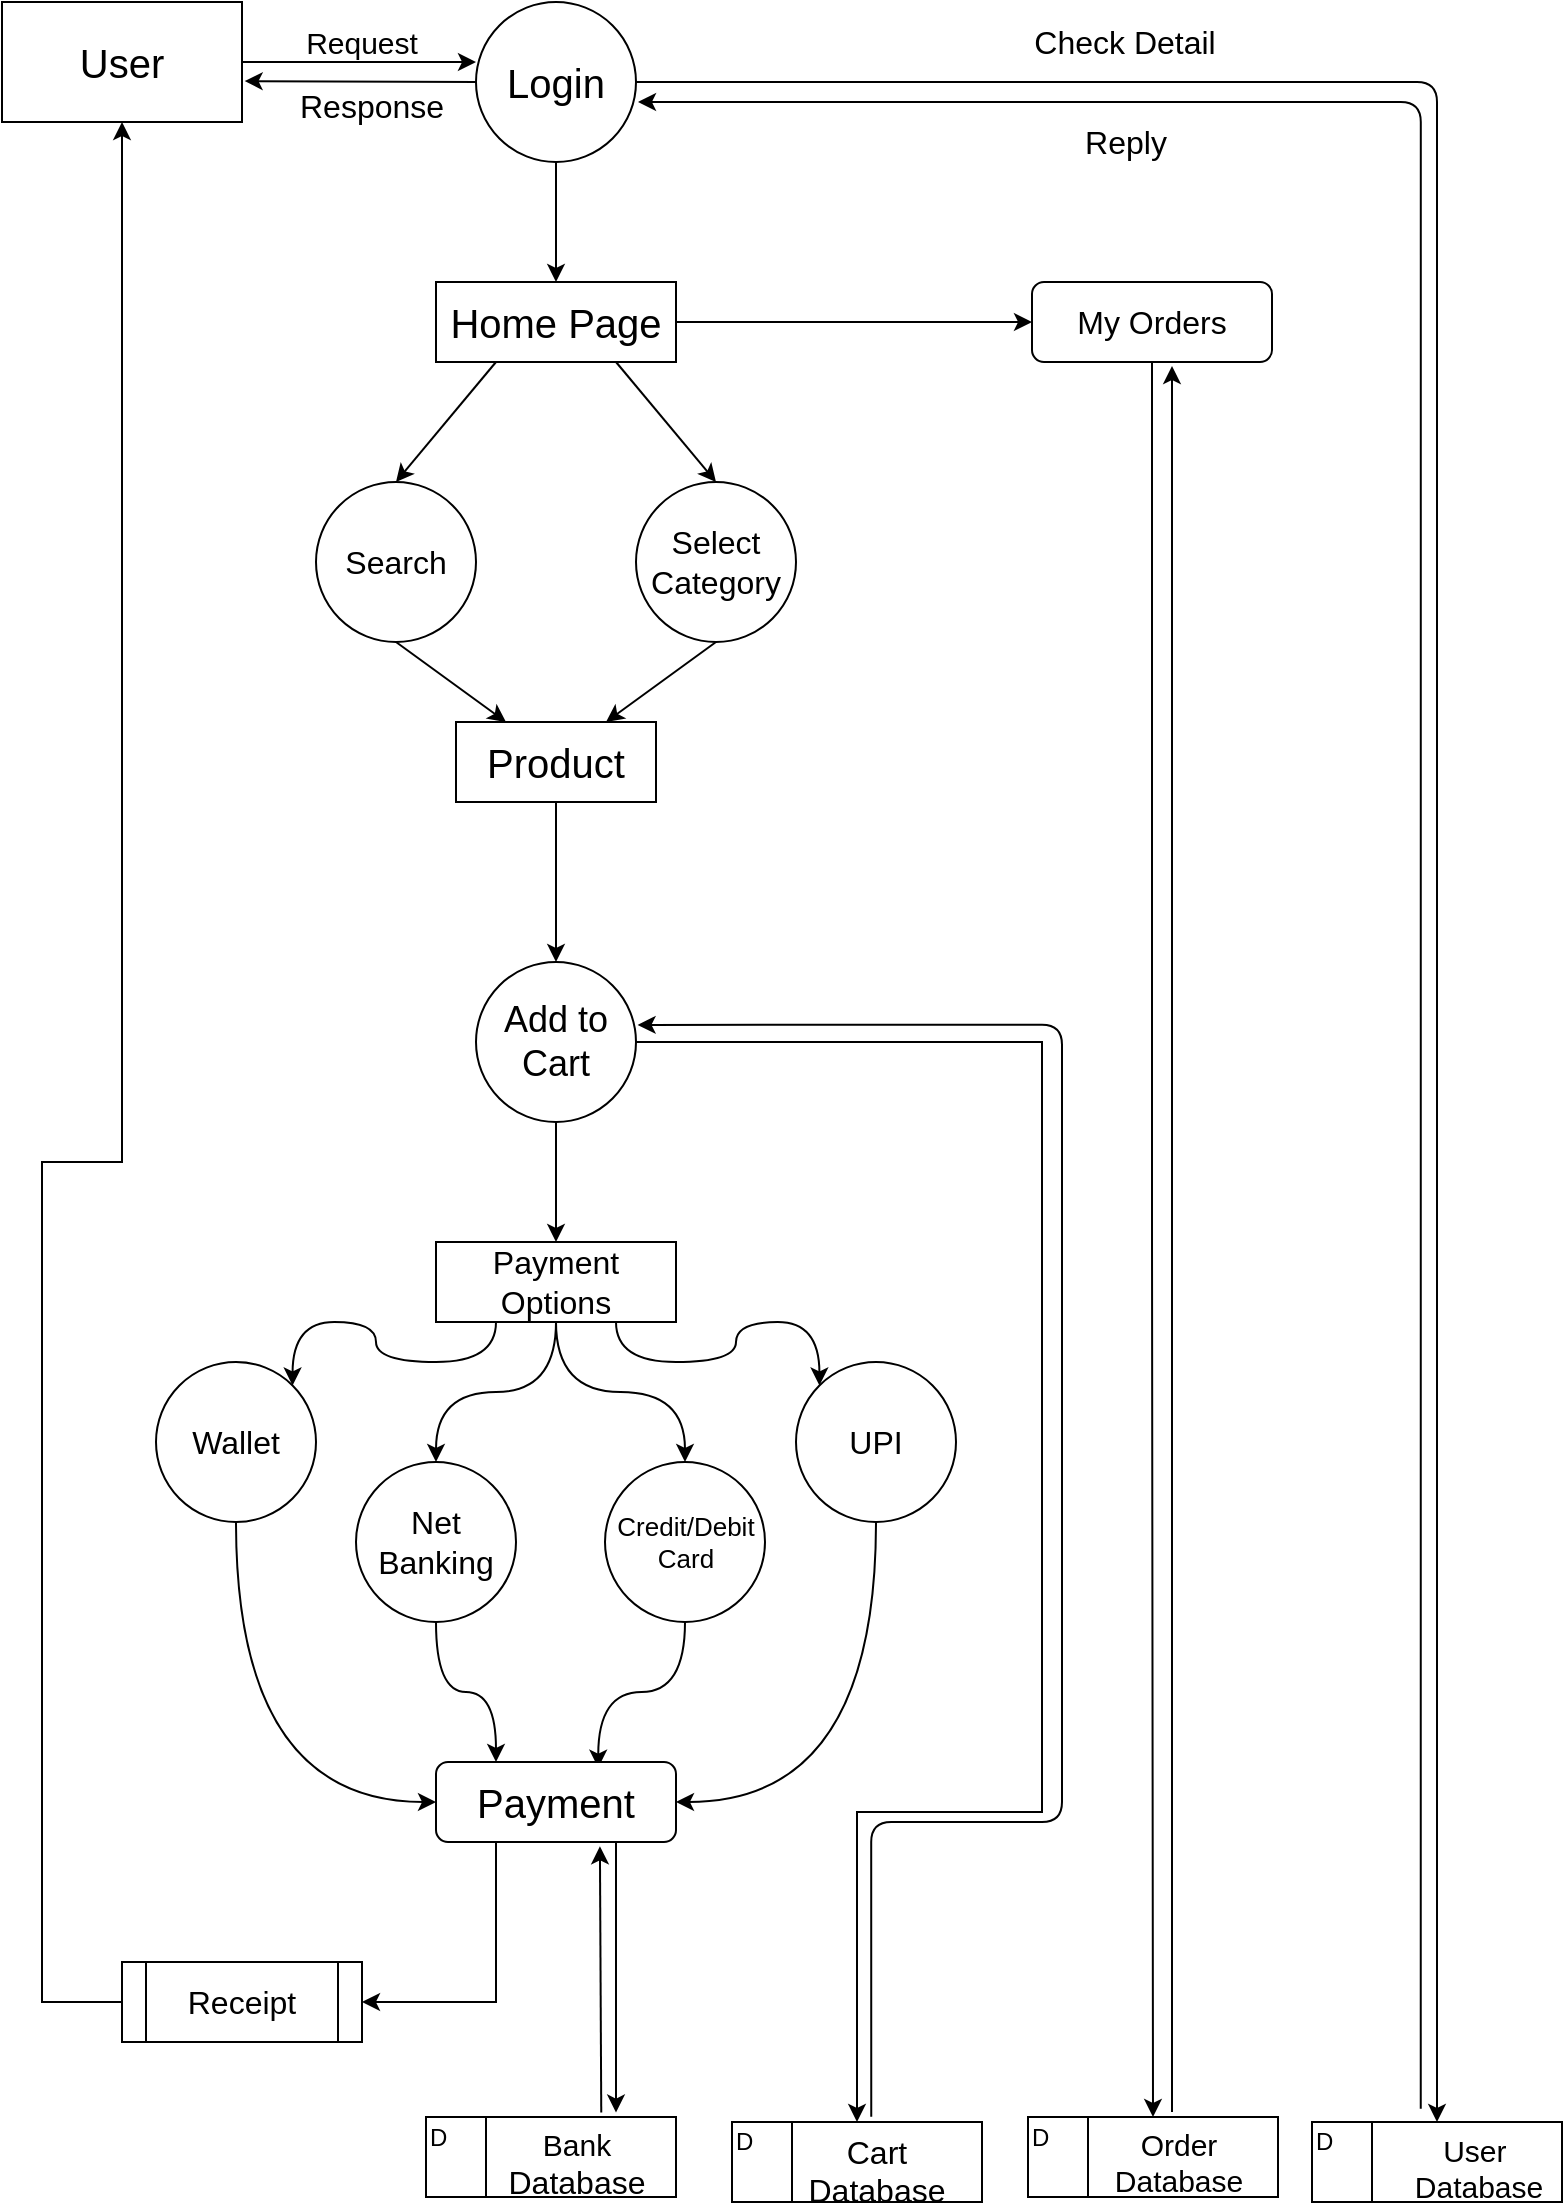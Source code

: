 <mxfile type="github" version="10.9.6"><diagram id="TuAdkyOH6YYgewBtNjT_" name="Page-1"><mxGraphModel grid="1" shadow="0" math="0" pageHeight="1169" pageWidth="827" pageScale="1" page="1" fold="1" arrows="1" connect="1" tooltips="1" guides="1" gridSize="10" dy="896" dx="1673"><root><mxCell id="0"/><mxCell id="1" parent="0"/><mxCell id="_gR339CSnAioKfaw9DHd-1" value="&lt;font style=&quot;font-size: 20px&quot;&gt;User&lt;/font&gt;" parent="1" vertex="1" style="rounded=0;whiteSpace=wrap;html=1;"><mxGeometry as="geometry" height="60" width="120" x="20" y="20"/></mxCell><mxCell id="_gR339CSnAioKfaw9DHd-2" value="&lt;font style=&quot;font-size: 20px&quot;&gt;Login&lt;/font&gt;" parent="1" vertex="1" style="ellipse;whiteSpace=wrap;html=1;aspect=fixed;"><mxGeometry as="geometry" height="80" width="80" x="257" y="20"/></mxCell><mxCell id="_gR339CSnAioKfaw9DHd-6" parent="1" style="rounded=0;orthogonalLoop=1;jettySize=auto;html=1;exitX=0.25;exitY=1;exitDx=0;exitDy=0;entryX=0.5;entryY=0;entryDx=0;entryDy=0;" edge="1" source="_gR339CSnAioKfaw9DHd-3" target="_gR339CSnAioKfaw9DHd-4"><mxGeometry as="geometry" relative="1"/></mxCell><mxCell id="_gR339CSnAioKfaw9DHd-8" parent="1" style="edgeStyle=none;rounded=0;orthogonalLoop=1;jettySize=auto;html=1;exitX=0.75;exitY=1;exitDx=0;exitDy=0;entryX=0.5;entryY=0;entryDx=0;entryDy=0;" edge="1" source="_gR339CSnAioKfaw9DHd-3" target="_gR339CSnAioKfaw9DHd-5"><mxGeometry as="geometry" relative="1"/></mxCell><mxCell id="_gR339CSnAioKfaw9DHd-34" parent="1" style="edgeStyle=orthogonalEdgeStyle;curved=1;rounded=0;orthogonalLoop=1;jettySize=auto;html=1;exitX=1;exitY=0.5;exitDx=0;exitDy=0;entryX=0;entryY=0.5;entryDx=0;entryDy=0;" edge="1" source="_gR339CSnAioKfaw9DHd-3" target="_gR339CSnAioKfaw9DHd-32"><mxGeometry as="geometry" relative="1"/></mxCell><mxCell id="_gR339CSnAioKfaw9DHd-3" value="&lt;font style=&quot;font-size: 20px&quot;&gt;Home Page&lt;/font&gt;" parent="1" vertex="1" style="rounded=0;whiteSpace=wrap;html=1;"><mxGeometry as="geometry" height="40" width="120" x="237" y="160"/></mxCell><mxCell id="_gR339CSnAioKfaw9DHd-13" parent="1" style="edgeStyle=none;rounded=0;orthogonalLoop=1;jettySize=auto;html=1;exitX=0.5;exitY=1;exitDx=0;exitDy=0;entryX=0.25;entryY=0;entryDx=0;entryDy=0;" edge="1" source="_gR339CSnAioKfaw9DHd-4" target="_gR339CSnAioKfaw9DHd-12"><mxGeometry as="geometry" relative="1"/></mxCell><mxCell id="_gR339CSnAioKfaw9DHd-4" value="&lt;font style=&quot;font-size: 16px&quot;&gt;Search&lt;/font&gt;" parent="1" vertex="1" style="ellipse;whiteSpace=wrap;html=1;aspect=fixed;"><mxGeometry as="geometry" height="80" width="80" x="177" y="260"/></mxCell><mxCell id="_gR339CSnAioKfaw9DHd-14" parent="1" style="edgeStyle=none;rounded=0;orthogonalLoop=1;jettySize=auto;html=1;exitX=0.5;exitY=1;exitDx=0;exitDy=0;entryX=0.75;entryY=0;entryDx=0;entryDy=0;" edge="1" source="_gR339CSnAioKfaw9DHd-5" target="_gR339CSnAioKfaw9DHd-12"><mxGeometry as="geometry" relative="1"/></mxCell><mxCell id="_gR339CSnAioKfaw9DHd-5" value="&lt;font style=&quot;font-size: 16px&quot;&gt;Select Category&lt;/font&gt;" parent="1" vertex="1" style="ellipse;whiteSpace=wrap;html=1;aspect=fixed;"><mxGeometry as="geometry" height="80" width="80" x="337" y="260"/></mxCell><mxCell id="_gR339CSnAioKfaw9DHd-9" value="" parent="1" style="endArrow=classic;html=1;exitX=1;exitY=0.5;exitDx=0;exitDy=0;" edge="1" source="_gR339CSnAioKfaw9DHd-1"><mxGeometry as="geometry" height="50" width="50" relative="1"><mxPoint as="sourcePoint" x="181" y="50"/><mxPoint as="targetPoint" x="257" y="50"/></mxGeometry></mxCell><mxCell id="_gR339CSnAioKfaw9DHd-10" value="" parent="1" style="endArrow=classic;html=1;entryX=1.011;entryY=0.659;entryDx=0;entryDy=0;entryPerimeter=0;" edge="1" source="_gR339CSnAioKfaw9DHd-2" target="_gR339CSnAioKfaw9DHd-1"><mxGeometry as="geometry" height="50" width="50" relative="1"><mxPoint as="sourcePoint" x="207" y="110"/><mxPoint as="targetPoint" x="197" y="70"/></mxGeometry></mxCell><mxCell id="_gR339CSnAioKfaw9DHd-11" value="" parent="1" style="endArrow=classic;html=1;entryX=0.5;entryY=0;entryDx=0;entryDy=0;exitX=0.5;exitY=1;exitDx=0;exitDy=0;" edge="1" source="_gR339CSnAioKfaw9DHd-2" target="_gR339CSnAioKfaw9DHd-3"><mxGeometry as="geometry" height="50" width="50" relative="1"><mxPoint as="sourcePoint" x="257" y="150"/><mxPoint as="targetPoint" x="307" y="100"/></mxGeometry></mxCell><mxCell id="_gR339CSnAioKfaw9DHd-16" parent="1" style="edgeStyle=none;rounded=0;orthogonalLoop=1;jettySize=auto;html=1;exitX=0.5;exitY=1;exitDx=0;exitDy=0;entryX=0.5;entryY=0;entryDx=0;entryDy=0;" edge="1" source="_gR339CSnAioKfaw9DHd-12" target="_gR339CSnAioKfaw9DHd-15"><mxGeometry as="geometry" relative="1"/></mxCell><mxCell id="_gR339CSnAioKfaw9DHd-12" value="&lt;font style=&quot;font-size: 20px&quot;&gt;Product&lt;/font&gt;" parent="1" vertex="1" style="rounded=0;whiteSpace=wrap;html=1;"><mxGeometry as="geometry" height="40" width="100" x="247" y="380"/></mxCell><mxCell id="_gR339CSnAioKfaw9DHd-17" parent="1" style="edgeStyle=none;rounded=0;orthogonalLoop=1;jettySize=auto;html=1;exitX=0.5;exitY=1;exitDx=0;exitDy=0;" edge="1" source="_gR339CSnAioKfaw9DHd-15" target="_gR339CSnAioKfaw9DHd-18"><mxGeometry as="geometry" relative="1"><mxPoint as="targetPoint" x="296.941" y="660"/></mxGeometry></mxCell><mxCell id="fJzDCfcXi4xH6gNs35xg-42" parent="1" style="edgeStyle=orthogonalEdgeStyle;rounded=0;orthogonalLoop=1;jettySize=auto;html=1;exitX=1;exitY=0.5;exitDx=0;exitDy=0;entryX=0.5;entryY=0;entryDx=0;entryDy=0;elbow=vertical;" edge="1" source="_gR339CSnAioKfaw9DHd-15" target="fJzDCfcXi4xH6gNs35xg-22"><mxGeometry as="geometry" relative="1"><mxPoint as="targetPoint" x="415" y="1040"/><Array as="points"><mxPoint x="540" y="540"/><mxPoint x="540" y="925"/><mxPoint x="448" y="925"/></Array></mxGeometry></mxCell><mxCell id="_gR339CSnAioKfaw9DHd-15" value="&lt;font style=&quot;font-size: 18px&quot;&gt;Add to Cart&lt;/font&gt;" parent="1" vertex="1" style="ellipse;whiteSpace=wrap;html=1;aspect=fixed;"><mxGeometry as="geometry" height="80" width="80" x="257" y="500"/></mxCell><mxCell id="_gR339CSnAioKfaw9DHd-23" parent="1" style="edgeStyle=orthogonalEdgeStyle;rounded=0;orthogonalLoop=1;jettySize=auto;html=1;exitX=0.25;exitY=1;exitDx=0;exitDy=0;entryX=1;entryY=0;entryDx=0;entryDy=0;curved=1;" edge="1" source="_gR339CSnAioKfaw9DHd-18" target="_gR339CSnAioKfaw9DHd-19"><mxGeometry as="geometry" relative="1"/></mxCell><mxCell id="_gR339CSnAioKfaw9DHd-24" parent="1" style="edgeStyle=orthogonalEdgeStyle;curved=1;rounded=0;orthogonalLoop=1;jettySize=auto;html=1;exitX=0.5;exitY=1;exitDx=0;exitDy=0;" edge="1" source="_gR339CSnAioKfaw9DHd-18" target="_gR339CSnAioKfaw9DHd-20"><mxGeometry as="geometry" relative="1"/></mxCell><mxCell id="_gR339CSnAioKfaw9DHd-25" parent="1" style="edgeStyle=orthogonalEdgeStyle;curved=1;rounded=0;orthogonalLoop=1;jettySize=auto;html=1;exitX=0.5;exitY=1;exitDx=0;exitDy=0;entryX=0.5;entryY=0;entryDx=0;entryDy=0;" edge="1" source="_gR339CSnAioKfaw9DHd-18" target="_gR339CSnAioKfaw9DHd-21"><mxGeometry as="geometry" relative="1"/></mxCell><mxCell id="_gR339CSnAioKfaw9DHd-26" parent="1" style="edgeStyle=orthogonalEdgeStyle;curved=1;rounded=0;orthogonalLoop=1;jettySize=auto;html=1;exitX=0.75;exitY=1;exitDx=0;exitDy=0;entryX=0;entryY=0;entryDx=0;entryDy=0;" edge="1" source="_gR339CSnAioKfaw9DHd-18" target="_gR339CSnAioKfaw9DHd-22"><mxGeometry as="geometry" relative="1"/></mxCell><mxCell id="_gR339CSnAioKfaw9DHd-18" value="&lt;font style=&quot;font-size: 16px&quot;&gt;Payment Options&lt;/font&gt;" parent="1" vertex="1" style="rounded=0;whiteSpace=wrap;html=1;"><mxGeometry as="geometry" height="40" width="120" x="237" y="640"/></mxCell><mxCell id="_gR339CSnAioKfaw9DHd-28" parent="1" style="edgeStyle=orthogonalEdgeStyle;curved=1;rounded=0;orthogonalLoop=1;jettySize=auto;html=1;exitX=0.5;exitY=1;exitDx=0;exitDy=0;entryX=0;entryY=0.5;entryDx=0;entryDy=0;" edge="1" source="_gR339CSnAioKfaw9DHd-19" target="_gR339CSnAioKfaw9DHd-27"><mxGeometry as="geometry" relative="1"/></mxCell><mxCell id="_gR339CSnAioKfaw9DHd-19" value="&lt;font style=&quot;font-size: 16px&quot;&gt;Wallet&lt;/font&gt;" parent="1" vertex="1" style="ellipse;whiteSpace=wrap;html=1;aspect=fixed;"><mxGeometry as="geometry" height="80" width="80" x="97" y="700"/></mxCell><mxCell id="_gR339CSnAioKfaw9DHd-29" parent="1" style="edgeStyle=orthogonalEdgeStyle;curved=1;rounded=0;orthogonalLoop=1;jettySize=auto;html=1;exitX=0.5;exitY=1;exitDx=0;exitDy=0;entryX=0.25;entryY=0;entryDx=0;entryDy=0;" edge="1" source="_gR339CSnAioKfaw9DHd-20" target="_gR339CSnAioKfaw9DHd-27"><mxGeometry as="geometry" relative="1"/></mxCell><mxCell id="_gR339CSnAioKfaw9DHd-20" value="&lt;font style=&quot;font-size: 16px&quot;&gt;Net Banking&lt;/font&gt;" parent="1" vertex="1" style="ellipse;whiteSpace=wrap;html=1;aspect=fixed;"><mxGeometry as="geometry" height="80" width="80" x="197" y="750"/></mxCell><mxCell id="_gR339CSnAioKfaw9DHd-30" parent="1" style="edgeStyle=orthogonalEdgeStyle;curved=1;rounded=0;orthogonalLoop=1;jettySize=auto;html=1;exitX=0.5;exitY=1;exitDx=0;exitDy=0;entryX=0.676;entryY=0.071;entryDx=0;entryDy=0;entryPerimeter=0;" edge="1" source="_gR339CSnAioKfaw9DHd-21" target="_gR339CSnAioKfaw9DHd-27"><mxGeometry as="geometry" relative="1"/></mxCell><mxCell id="_gR339CSnAioKfaw9DHd-21" value="&lt;font style=&quot;font-size: 13px&quot;&gt;Credit/Debit Card&lt;/font&gt;" parent="1" vertex="1" style="ellipse;whiteSpace=wrap;html=1;aspect=fixed;"><mxGeometry as="geometry" height="80" width="80" x="321.5" y="750"/></mxCell><mxCell id="_gR339CSnAioKfaw9DHd-31" parent="1" style="edgeStyle=orthogonalEdgeStyle;curved=1;rounded=0;orthogonalLoop=1;jettySize=auto;html=1;exitX=0.5;exitY=1;exitDx=0;exitDy=0;entryX=1;entryY=0.5;entryDx=0;entryDy=0;" edge="1" source="_gR339CSnAioKfaw9DHd-22" target="_gR339CSnAioKfaw9DHd-27"><mxGeometry as="geometry" relative="1"/></mxCell><mxCell id="_gR339CSnAioKfaw9DHd-22" value="&lt;font style=&quot;font-size: 16px&quot;&gt;UPI&lt;/font&gt;" parent="1" vertex="1" style="ellipse;whiteSpace=wrap;html=1;aspect=fixed;"><mxGeometry as="geometry" height="80" width="80" x="417" y="700"/></mxCell><mxCell id="fJzDCfcXi4xH6gNs35xg-39" parent="1" style="edgeStyle=orthogonalEdgeStyle;rounded=0;orthogonalLoop=1;jettySize=auto;html=1;exitX=0.75;exitY=1;exitDx=0;exitDy=0;entryX=0.76;entryY=-0.055;entryDx=0;entryDy=0;entryPerimeter=0;" edge="1" source="_gR339CSnAioKfaw9DHd-27" target="fJzDCfcXi4xH6gNs35xg-26"><mxGeometry as="geometry" relative="1"/></mxCell><mxCell id="EaMVOLli8Pfoz57fk3CE-3" parent="1" style="edgeStyle=orthogonalEdgeStyle;rounded=0;orthogonalLoop=1;jettySize=auto;html=1;exitX=0.25;exitY=1;exitDx=0;exitDy=0;entryX=1;entryY=0.5;entryDx=0;entryDy=0;" edge="1" source="_gR339CSnAioKfaw9DHd-27" target="EaMVOLli8Pfoz57fk3CE-2"><mxGeometry as="geometry" relative="1"/></mxCell><mxCell id="_gR339CSnAioKfaw9DHd-27" value="&lt;font style=&quot;font-size: 20px&quot;&gt;Payment&lt;/font&gt;" parent="1" vertex="1" style="rounded=1;whiteSpace=wrap;html=1;"><mxGeometry as="geometry" height="40" width="120" x="237" y="900"/></mxCell><mxCell id="_gR339CSnAioKfaw9DHd-32" value="&lt;font style=&quot;font-size: 16px&quot;&gt;My Orders&lt;/font&gt;" parent="1" vertex="1" style="rounded=1;whiteSpace=wrap;html=1;"><mxGeometry as="geometry" height="40" width="120" x="535" y="160"/></mxCell><mxCell id="_gR339CSnAioKfaw9DHd-45" value="" parent="1" vertex="1" style="shape=stencil(tZThDoIgFIWfhr8NZD1Ao3oP1GsyCRxQ1tuHolsauuZ0c27cw875LnJFlNmS14AS3CB6RklCMPZvv7bO6AoakbsyKEKVYIQLajnZzW0NmQvFJzeCpxJahV4QPnm9fSjLtFJ+m9DKjpQv3cdyoXwKfge3PuA1WtWe5A4OTI/RVa9rPQ/HHVzJNp4D27b9T1y3YSU7kJJdvhRZ2T1lvjJ3iSlLeVbdjH6oPEpi2glZvtfTIZyMWYRmJpOyQhtYgCmElGHE5w4OpBS1hf+Ix7wx2sE2Htr18oPcVcMPqit8AA==);whiteSpace=wrap;html=1;"><mxGeometry as="geometry" height="40" width="125" x="675" y="1080"/></mxCell><mxCell id="_gR339CSnAioKfaw9DHd-46" value="" parent="1" style="endArrow=none;html=1;" edge="1"><mxGeometry as="geometry" height="50" width="50" relative="1"><mxPoint as="sourcePoint" x="705" y="1120"/><mxPoint as="targetPoint" x="705" y="1080"/></mxGeometry></mxCell><mxCell id="_gR339CSnAioKfaw9DHd-47" value="D" parent="1" vertex="1" style="text;html=1;resizable=0;points=[];autosize=1;align=left;verticalAlign=top;spacingTop=-4;"><mxGeometry as="geometry" height="20" width="20" x="675" y="1080"/></mxCell><mxCell id="fJzDCfcXi4xH6gNs35xg-1" value="&lt;div align=&quot;center&quot;&gt;&lt;font style=&quot;font-size: 15px&quot;&gt;User&amp;nbsp;&lt;br&gt;Database&lt;/font&gt;&lt;/div&gt;" parent="1" vertex="1" style="text;html=1;resizable=0;points=[];autosize=1;align=center;verticalAlign=top;spacingTop=-4;"><mxGeometry as="geometry" height="35" width="75" x="720" y="1082.5"/></mxCell><mxCell id="fJzDCfcXi4xH6gNs35xg-14" value="" parent="1" vertex="1" style="shape=stencil(tZThDoIgFIWfhr8NZD1Ao3oP1GsyCRxQ1tuHolsauuZ0c27cw875LnJFlNmS14AS3CB6RklCMPZvv7bO6AoakbsyKEKVYIQLajnZzW0NmQvFJzeCpxJahV4QPnm9fSjLtFJ+m9DKjpQv3cdyoXwKfge3PuA1WtWe5A4OTI/RVa9rPQ/HHVzJNp4D27b9T1y3YSU7kJJdvhRZ2T1lvjJ3iSlLeVbdjH6oPEpi2glZvtfTIZyMWYRmJpOyQhtYgCmElGHE5w4OpBS1hf+Ix7wx2sE2Htr18oPcVcMPqit8AA==);whiteSpace=wrap;html=1;"><mxGeometry as="geometry" height="40" width="125" x="533" y="1077.5"/></mxCell><mxCell id="fJzDCfcXi4xH6gNs35xg-15" value="" parent="1" style="endArrow=none;html=1;" edge="1"><mxGeometry as="geometry" height="50" width="50" relative="1"><mxPoint as="sourcePoint" x="563" y="1117.5"/><mxPoint as="targetPoint" x="563" y="1077.5"/></mxGeometry></mxCell><mxCell id="fJzDCfcXi4xH6gNs35xg-16" value="D" parent="1" vertex="1" style="text;html=1;resizable=0;points=[];autosize=1;align=left;verticalAlign=top;spacingTop=-4;"><mxGeometry as="geometry" height="20" width="20" x="533" y="1077.5"/></mxCell><mxCell id="fJzDCfcXi4xH6gNs35xg-17" value="&lt;div align=&quot;center&quot;&gt;&lt;font style=&quot;font-size: 15px&quot;&gt;Order&lt;/font&gt;&lt;/div&gt;&lt;div align=&quot;center&quot;&gt;&lt;font style=&quot;font-size: 15px&quot;&gt;Database&lt;/font&gt;&lt;/div&gt;" parent="1" vertex="1" style="text;html=1;resizable=0;points=[];autosize=1;align=center;verticalAlign=top;spacingTop=-4;"><mxGeometry as="geometry" height="35" width="75" x="570" y="1080"/></mxCell><mxCell id="fJzDCfcXi4xH6gNs35xg-22" value="" parent="1" vertex="1" style="shape=stencil(tZThDoIgFIWfhr8NZD1Ao3oP1GsyCRxQ1tuHolsauuZ0c27cw875LnJFlNmS14AS3CB6RklCMPZvv7bO6AoakbsyKEKVYIQLajnZzW0NmQvFJzeCpxJahV4QPnm9fSjLtFJ+m9DKjpQv3cdyoXwKfge3PuA1WtWe5A4OTI/RVa9rPQ/HHVzJNp4D27b9T1y3YSU7kJJdvhRZ2T1lvjJ3iSlLeVbdjH6oPEpi2glZvtfTIZyMWYRmJpOyQhtYgCmElGHE5w4OpBS1hf+Ix7wx2sE2Htr18oPcVcMPqit8AA==);whiteSpace=wrap;html=1;"><mxGeometry as="geometry" height="40" width="125" x="385" y="1080"/></mxCell><mxCell id="fJzDCfcXi4xH6gNs35xg-23" value="" parent="1" style="endArrow=none;html=1;" edge="1"><mxGeometry as="geometry" height="50" width="50" relative="1"><mxPoint as="sourcePoint" x="415" y="1120"/><mxPoint as="targetPoint" x="415" y="1080"/></mxGeometry></mxCell><mxCell id="fJzDCfcXi4xH6gNs35xg-24" value="D" parent="1" vertex="1" style="text;html=1;resizable=0;points=[];autosize=1;align=left;verticalAlign=top;spacingTop=-4;"><mxGeometry as="geometry" height="20" width="20" x="385" y="1080"/></mxCell><mxCell id="fJzDCfcXi4xH6gNs35xg-25" value="&lt;div align=&quot;center&quot;&gt;&lt;font size=&quot;3&quot;&gt;Cart&lt;/font&gt;&lt;/div&gt;&lt;div align=&quot;center&quot;&gt;&lt;font size=&quot;3&quot;&gt;Database&lt;/font&gt;&lt;font size=&quot;3&quot;&gt;&lt;br&gt;&lt;/font&gt;&lt;/div&gt;" parent="1" vertex="1" style="text;html=1;resizable=0;points=[];autosize=1;align=center;verticalAlign=top;spacingTop=-4;"><mxGeometry as="geometry" height="35" width="80" x="417" y="1082.5"/></mxCell><mxCell id="fJzDCfcXi4xH6gNs35xg-26" value="" parent="1" vertex="1" style="shape=stencil(tZThDoIgFIWfhr8NZD1Ao3oP1GsyCRxQ1tuHolsauuZ0c27cw875LnJFlNmS14AS3CB6RklCMPZvv7bO6AoakbsyKEKVYIQLajnZzW0NmQvFJzeCpxJahV4QPnm9fSjLtFJ+m9DKjpQv3cdyoXwKfge3PuA1WtWe5A4OTI/RVa9rPQ/HHVzJNp4D27b9T1y3YSU7kJJdvhRZ2T1lvjJ3iSlLeVbdjH6oPEpi2glZvtfTIZyMWYRmJpOyQhtYgCmElGHE5w4OpBS1hf+Ix7wx2sE2Htr18oPcVcMPqit8AA==);whiteSpace=wrap;html=1;"><mxGeometry as="geometry" height="40" width="125" x="232" y="1077.5"/></mxCell><mxCell id="fJzDCfcXi4xH6gNs35xg-27" value="" parent="1" style="endArrow=none;html=1;" edge="1"><mxGeometry as="geometry" height="50" width="50" relative="1"><mxPoint as="sourcePoint" x="262" y="1117.5"/><mxPoint as="targetPoint" x="262" y="1077.5"/></mxGeometry></mxCell><mxCell id="fJzDCfcXi4xH6gNs35xg-28" value="D" parent="1" vertex="1" style="text;html=1;resizable=0;points=[];autosize=1;align=left;verticalAlign=top;spacingTop=-4;"><mxGeometry as="geometry" height="20" width="20" x="232" y="1077.5"/></mxCell><mxCell id="fJzDCfcXi4xH6gNs35xg-29" value="&lt;div align=&quot;center&quot;&gt;&lt;font style=&quot;font-size: 15px&quot;&gt;Bank&lt;/font&gt;&lt;/div&gt;&lt;div align=&quot;center&quot;&gt;&lt;font size=&quot;3&quot;&gt;Database&lt;/font&gt;&lt;font size=&quot;3&quot;&gt;&lt;br&gt;&lt;/font&gt;&lt;/div&gt;" parent="1" vertex="1" style="text;html=1;resizable=0;points=[];autosize=1;align=center;verticalAlign=top;spacingTop=-4;"><mxGeometry as="geometry" height="35" width="80" x="267" y="1080"/></mxCell><mxCell id="fJzDCfcXi4xH6gNs35xg-32" value="" parent="1" style="endArrow=classic;html=1;exitX=0.5;exitY=1;exitDx=0;exitDy=0;entryX=0.5;entryY=0;entryDx=0;entryDy=0;edgeStyle=orthogonalEdgeStyle;" edge="1" source="_gR339CSnAioKfaw9DHd-32" target="fJzDCfcXi4xH6gNs35xg-14"><mxGeometry as="geometry" height="50" width="50" relative="1"><mxPoint as="sourcePoint" x="297" y="900"/><mxPoint as="targetPoint" x="615" y="1055"/><Array as="points"><mxPoint x="595" y="635"/></Array></mxGeometry></mxCell><mxCell id="fJzDCfcXi4xH6gNs35xg-33" value="" parent="1" style="endArrow=classic;html=1;edgeStyle=orthogonalEdgeStyle;" edge="1"><mxGeometry as="geometry" height="50" width="50" relative="1"><mxPoint as="sourcePoint" x="605" y="1075"/><mxPoint as="targetPoint" x="605" y="202"/><Array as="points"><mxPoint x="605" y="639"/><mxPoint x="605" y="639"/></Array></mxGeometry></mxCell><mxCell id="fJzDCfcXi4xH6gNs35xg-35" value="" parent="1" style="endArrow=classic;html=1;exitX=1;exitY=0.5;exitDx=0;exitDy=0;entryX=0.5;entryY=0;entryDx=0;entryDy=0;edgeStyle=orthogonalEdgeStyle;" edge="1" source="_gR339CSnAioKfaw9DHd-2" target="_gR339CSnAioKfaw9DHd-45"><mxGeometry as="geometry" height="50" width="50" relative="1"><mxPoint as="sourcePoint" x="645" y="440"/><mxPoint as="targetPoint" x="705" y="1010"/></mxGeometry></mxCell><mxCell id="fJzDCfcXi4xH6gNs35xg-36" value="" parent="1" style="endArrow=classic;html=1;exitX=0.125;exitY=-0.26;exitDx=0;exitDy=0;exitPerimeter=0;edgeStyle=orthogonalEdgeStyle;" edge="1" source="fJzDCfcXi4xH6gNs35xg-1"><mxGeometry as="geometry" height="50" width="50" relative="1"><mxPoint as="sourcePoint" x="737.5" y="1030"/><mxPoint as="targetPoint" x="338" y="70"/><Array as="points"><mxPoint x="729" y="70"/></Array></mxGeometry></mxCell><mxCell id="fJzDCfcXi4xH6gNs35xg-40" value="" parent="1" style="endArrow=classic;html=1;exitX=0.701;exitY=-0.055;exitDx=0;exitDy=0;exitPerimeter=0;entryX=0.683;entryY=1.054;entryDx=0;entryDy=0;entryPerimeter=0;" edge="1" source="fJzDCfcXi4xH6gNs35xg-26" target="_gR339CSnAioKfaw9DHd-27"><mxGeometry as="geometry" height="50" width="50" relative="1"><mxPoint as="sourcePoint" x="280" y="1050"/><mxPoint as="targetPoint" x="330" y="1000"/></mxGeometry></mxCell><mxCell id="fJzDCfcXi4xH6gNs35xg-43" value="" parent="1" style="endArrow=classic;html=1;exitX=0.557;exitY=-0.065;exitDx=0;exitDy=0;exitPerimeter=0;entryX=1.01;entryY=0.393;entryDx=0;entryDy=0;entryPerimeter=0;edgeStyle=orthogonalEdgeStyle;" edge="1" source="fJzDCfcXi4xH6gNs35xg-22" target="_gR339CSnAioKfaw9DHd-15"><mxGeometry as="geometry" height="50" width="50" relative="1"><mxPoint as="sourcePoint" x="460" y="1045"/><mxPoint as="targetPoint" x="480" y="530"/><Array as="points"><mxPoint x="455" y="930"/><mxPoint x="550" y="930"/><mxPoint x="550" y="532"/></Array></mxGeometry></mxCell><mxCell id="EaMVOLli8Pfoz57fk3CE-4" parent="1" style="edgeStyle=orthogonalEdgeStyle;rounded=0;orthogonalLoop=1;jettySize=auto;html=1;exitX=0;exitY=0.5;exitDx=0;exitDy=0;entryX=0.5;entryY=1;entryDx=0;entryDy=0;" edge="1" source="EaMVOLli8Pfoz57fk3CE-2" target="_gR339CSnAioKfaw9DHd-1"><mxGeometry as="geometry" relative="1"><mxPoint as="targetPoint" x="110" y="110"/><Array as="points"><mxPoint x="40" y="1020"/><mxPoint x="40" y="600"/><mxPoint x="80" y="600"/></Array></mxGeometry></mxCell><mxCell id="EaMVOLli8Pfoz57fk3CE-2" value="&lt;font style=&quot;font-size: 16px&quot;&gt;Receipt&lt;/font&gt;" parent="1" vertex="1" style="shape=process;whiteSpace=wrap;html=1;backgroundOutline=1;"><mxGeometry as="geometry" height="40" width="120" x="80" y="1000"/></mxCell><mxCell id="EaMVOLli8Pfoz57fk3CE-7" value="&lt;font style=&quot;font-size: 15px&quot;&gt;Request&lt;/font&gt;" parent="1" vertex="1" style="text;html=1;strokeColor=none;fillColor=none;align=center;verticalAlign=middle;whiteSpace=wrap;rounded=0;"><mxGeometry as="geometry" height="20" width="40" x="180" y="29.971"/></mxCell><mxCell id="EaMVOLli8Pfoz57fk3CE-12" value="&lt;font style=&quot;font-size: 16px&quot;&gt;Response&lt;/font&gt;" parent="1" vertex="1" style="text;html=1;resizable=0;points=[];autosize=1;align=left;verticalAlign=top;spacingTop=-4;"><mxGeometry as="geometry" height="20" width="90" x="167" y="60"/></mxCell><mxCell id="EaMVOLli8Pfoz57fk3CE-15" value="&lt;font style=&quot;font-size: 16px&quot;&gt;Check Detail&lt;/font&gt;" parent="1" vertex="1" style="text;html=1;strokeColor=none;fillColor=none;align=center;verticalAlign=middle;whiteSpace=wrap;rounded=0;"><mxGeometry as="geometry" height="20" width="117" x="523" y="30"/></mxCell><mxCell id="EaMVOLli8Pfoz57fk3CE-16" value="&lt;font style=&quot;font-size: 16px&quot;&gt;Reply&lt;/font&gt;" parent="1" vertex="1" style="text;html=1;strokeColor=none;fillColor=none;align=center;verticalAlign=middle;whiteSpace=wrap;rounded=0;"><mxGeometry as="geometry" height="20" width="40" x="561.5" y="80"/></mxCell></root></mxGraphModel></diagram></mxfile>